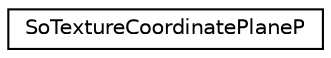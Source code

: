 digraph "Graphical Class Hierarchy"
{
 // LATEX_PDF_SIZE
  edge [fontname="Helvetica",fontsize="10",labelfontname="Helvetica",labelfontsize="10"];
  node [fontname="Helvetica",fontsize="10",shape=record];
  rankdir="LR";
  Node0 [label="SoTextureCoordinatePlaneP",height=0.2,width=0.4,color="black", fillcolor="white", style="filled",URL="$classSoTextureCoordinatePlaneP.html",tooltip=" "];
}
